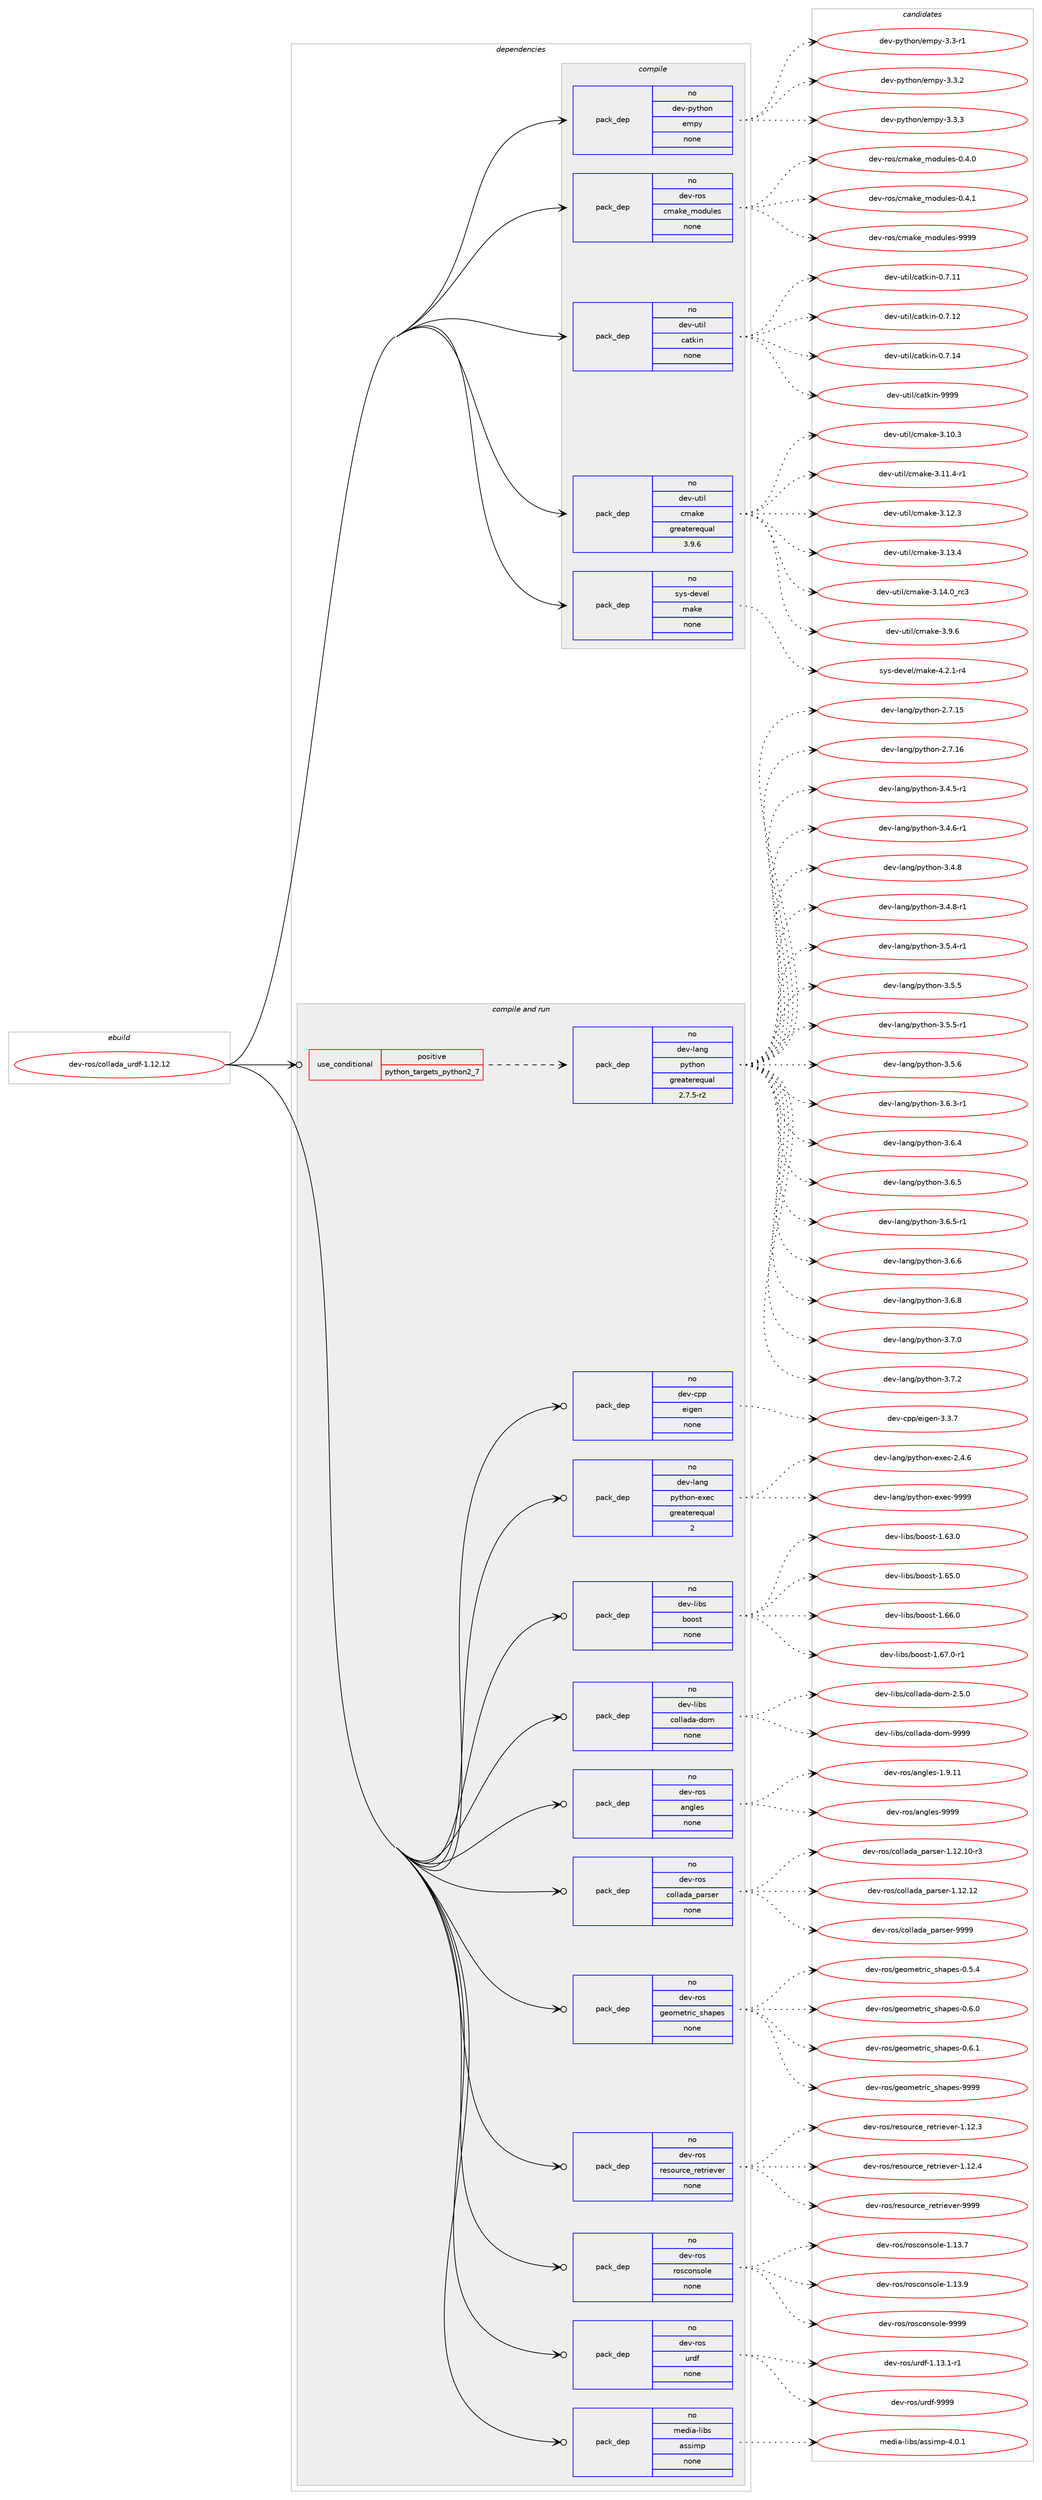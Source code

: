 digraph prolog {

# *************
# Graph options
# *************

newrank=true;
concentrate=true;
compound=true;
graph [rankdir=LR,fontname=Helvetica,fontsize=10,ranksep=1.5];#, ranksep=2.5, nodesep=0.2];
edge  [arrowhead=vee];
node  [fontname=Helvetica,fontsize=10];

# **********
# The ebuild
# **********

subgraph cluster_leftcol {
color=gray;
rank=same;
label=<<i>ebuild</i>>;
id [label="dev-ros/collada_urdf-1.12.12", color=red, width=4, href="../dev-ros/collada_urdf-1.12.12.svg"];
}

# ****************
# The dependencies
# ****************

subgraph cluster_midcol {
color=gray;
label=<<i>dependencies</i>>;
subgraph cluster_compile {
fillcolor="#eeeeee";
style=filled;
label=<<i>compile</i>>;
subgraph pack1041743 {
dependency1453205 [label=<<TABLE BORDER="0" CELLBORDER="1" CELLSPACING="0" CELLPADDING="4" WIDTH="220"><TR><TD ROWSPAN="6" CELLPADDING="30">pack_dep</TD></TR><TR><TD WIDTH="110">no</TD></TR><TR><TD>dev-python</TD></TR><TR><TD>empy</TD></TR><TR><TD>none</TD></TR><TR><TD></TD></TR></TABLE>>, shape=none, color=blue];
}
id:e -> dependency1453205:w [weight=20,style="solid",arrowhead="vee"];
subgraph pack1041744 {
dependency1453206 [label=<<TABLE BORDER="0" CELLBORDER="1" CELLSPACING="0" CELLPADDING="4" WIDTH="220"><TR><TD ROWSPAN="6" CELLPADDING="30">pack_dep</TD></TR><TR><TD WIDTH="110">no</TD></TR><TR><TD>dev-ros</TD></TR><TR><TD>cmake_modules</TD></TR><TR><TD>none</TD></TR><TR><TD></TD></TR></TABLE>>, shape=none, color=blue];
}
id:e -> dependency1453206:w [weight=20,style="solid",arrowhead="vee"];
subgraph pack1041745 {
dependency1453207 [label=<<TABLE BORDER="0" CELLBORDER="1" CELLSPACING="0" CELLPADDING="4" WIDTH="220"><TR><TD ROWSPAN="6" CELLPADDING="30">pack_dep</TD></TR><TR><TD WIDTH="110">no</TD></TR><TR><TD>dev-util</TD></TR><TR><TD>catkin</TD></TR><TR><TD>none</TD></TR><TR><TD></TD></TR></TABLE>>, shape=none, color=blue];
}
id:e -> dependency1453207:w [weight=20,style="solid",arrowhead="vee"];
subgraph pack1041746 {
dependency1453208 [label=<<TABLE BORDER="0" CELLBORDER="1" CELLSPACING="0" CELLPADDING="4" WIDTH="220"><TR><TD ROWSPAN="6" CELLPADDING="30">pack_dep</TD></TR><TR><TD WIDTH="110">no</TD></TR><TR><TD>dev-util</TD></TR><TR><TD>cmake</TD></TR><TR><TD>greaterequal</TD></TR><TR><TD>3.9.6</TD></TR></TABLE>>, shape=none, color=blue];
}
id:e -> dependency1453208:w [weight=20,style="solid",arrowhead="vee"];
subgraph pack1041747 {
dependency1453209 [label=<<TABLE BORDER="0" CELLBORDER="1" CELLSPACING="0" CELLPADDING="4" WIDTH="220"><TR><TD ROWSPAN="6" CELLPADDING="30">pack_dep</TD></TR><TR><TD WIDTH="110">no</TD></TR><TR><TD>sys-devel</TD></TR><TR><TD>make</TD></TR><TR><TD>none</TD></TR><TR><TD></TD></TR></TABLE>>, shape=none, color=blue];
}
id:e -> dependency1453209:w [weight=20,style="solid",arrowhead="vee"];
}
subgraph cluster_compileandrun {
fillcolor="#eeeeee";
style=filled;
label=<<i>compile and run</i>>;
subgraph cond388072 {
dependency1453210 [label=<<TABLE BORDER="0" CELLBORDER="1" CELLSPACING="0" CELLPADDING="4"><TR><TD ROWSPAN="3" CELLPADDING="10">use_conditional</TD></TR><TR><TD>positive</TD></TR><TR><TD>python_targets_python2_7</TD></TR></TABLE>>, shape=none, color=red];
subgraph pack1041748 {
dependency1453211 [label=<<TABLE BORDER="0" CELLBORDER="1" CELLSPACING="0" CELLPADDING="4" WIDTH="220"><TR><TD ROWSPAN="6" CELLPADDING="30">pack_dep</TD></TR><TR><TD WIDTH="110">no</TD></TR><TR><TD>dev-lang</TD></TR><TR><TD>python</TD></TR><TR><TD>greaterequal</TD></TR><TR><TD>2.7.5-r2</TD></TR></TABLE>>, shape=none, color=blue];
}
dependency1453210:e -> dependency1453211:w [weight=20,style="dashed",arrowhead="vee"];
}
id:e -> dependency1453210:w [weight=20,style="solid",arrowhead="odotvee"];
subgraph pack1041749 {
dependency1453212 [label=<<TABLE BORDER="0" CELLBORDER="1" CELLSPACING="0" CELLPADDING="4" WIDTH="220"><TR><TD ROWSPAN="6" CELLPADDING="30">pack_dep</TD></TR><TR><TD WIDTH="110">no</TD></TR><TR><TD>dev-cpp</TD></TR><TR><TD>eigen</TD></TR><TR><TD>none</TD></TR><TR><TD></TD></TR></TABLE>>, shape=none, color=blue];
}
id:e -> dependency1453212:w [weight=20,style="solid",arrowhead="odotvee"];
subgraph pack1041750 {
dependency1453213 [label=<<TABLE BORDER="0" CELLBORDER="1" CELLSPACING="0" CELLPADDING="4" WIDTH="220"><TR><TD ROWSPAN="6" CELLPADDING="30">pack_dep</TD></TR><TR><TD WIDTH="110">no</TD></TR><TR><TD>dev-lang</TD></TR><TR><TD>python-exec</TD></TR><TR><TD>greaterequal</TD></TR><TR><TD>2</TD></TR></TABLE>>, shape=none, color=blue];
}
id:e -> dependency1453213:w [weight=20,style="solid",arrowhead="odotvee"];
subgraph pack1041751 {
dependency1453214 [label=<<TABLE BORDER="0" CELLBORDER="1" CELLSPACING="0" CELLPADDING="4" WIDTH="220"><TR><TD ROWSPAN="6" CELLPADDING="30">pack_dep</TD></TR><TR><TD WIDTH="110">no</TD></TR><TR><TD>dev-libs</TD></TR><TR><TD>boost</TD></TR><TR><TD>none</TD></TR><TR><TD></TD></TR></TABLE>>, shape=none, color=blue];
}
id:e -> dependency1453214:w [weight=20,style="solid",arrowhead="odotvee"];
subgraph pack1041752 {
dependency1453215 [label=<<TABLE BORDER="0" CELLBORDER="1" CELLSPACING="0" CELLPADDING="4" WIDTH="220"><TR><TD ROWSPAN="6" CELLPADDING="30">pack_dep</TD></TR><TR><TD WIDTH="110">no</TD></TR><TR><TD>dev-libs</TD></TR><TR><TD>collada-dom</TD></TR><TR><TD>none</TD></TR><TR><TD></TD></TR></TABLE>>, shape=none, color=blue];
}
id:e -> dependency1453215:w [weight=20,style="solid",arrowhead="odotvee"];
subgraph pack1041753 {
dependency1453216 [label=<<TABLE BORDER="0" CELLBORDER="1" CELLSPACING="0" CELLPADDING="4" WIDTH="220"><TR><TD ROWSPAN="6" CELLPADDING="30">pack_dep</TD></TR><TR><TD WIDTH="110">no</TD></TR><TR><TD>dev-ros</TD></TR><TR><TD>angles</TD></TR><TR><TD>none</TD></TR><TR><TD></TD></TR></TABLE>>, shape=none, color=blue];
}
id:e -> dependency1453216:w [weight=20,style="solid",arrowhead="odotvee"];
subgraph pack1041754 {
dependency1453217 [label=<<TABLE BORDER="0" CELLBORDER="1" CELLSPACING="0" CELLPADDING="4" WIDTH="220"><TR><TD ROWSPAN="6" CELLPADDING="30">pack_dep</TD></TR><TR><TD WIDTH="110">no</TD></TR><TR><TD>dev-ros</TD></TR><TR><TD>collada_parser</TD></TR><TR><TD>none</TD></TR><TR><TD></TD></TR></TABLE>>, shape=none, color=blue];
}
id:e -> dependency1453217:w [weight=20,style="solid",arrowhead="odotvee"];
subgraph pack1041755 {
dependency1453218 [label=<<TABLE BORDER="0" CELLBORDER="1" CELLSPACING="0" CELLPADDING="4" WIDTH="220"><TR><TD ROWSPAN="6" CELLPADDING="30">pack_dep</TD></TR><TR><TD WIDTH="110">no</TD></TR><TR><TD>dev-ros</TD></TR><TR><TD>geometric_shapes</TD></TR><TR><TD>none</TD></TR><TR><TD></TD></TR></TABLE>>, shape=none, color=blue];
}
id:e -> dependency1453218:w [weight=20,style="solid",arrowhead="odotvee"];
subgraph pack1041756 {
dependency1453219 [label=<<TABLE BORDER="0" CELLBORDER="1" CELLSPACING="0" CELLPADDING="4" WIDTH="220"><TR><TD ROWSPAN="6" CELLPADDING="30">pack_dep</TD></TR><TR><TD WIDTH="110">no</TD></TR><TR><TD>dev-ros</TD></TR><TR><TD>resource_retriever</TD></TR><TR><TD>none</TD></TR><TR><TD></TD></TR></TABLE>>, shape=none, color=blue];
}
id:e -> dependency1453219:w [weight=20,style="solid",arrowhead="odotvee"];
subgraph pack1041757 {
dependency1453220 [label=<<TABLE BORDER="0" CELLBORDER="1" CELLSPACING="0" CELLPADDING="4" WIDTH="220"><TR><TD ROWSPAN="6" CELLPADDING="30">pack_dep</TD></TR><TR><TD WIDTH="110">no</TD></TR><TR><TD>dev-ros</TD></TR><TR><TD>rosconsole</TD></TR><TR><TD>none</TD></TR><TR><TD></TD></TR></TABLE>>, shape=none, color=blue];
}
id:e -> dependency1453220:w [weight=20,style="solid",arrowhead="odotvee"];
subgraph pack1041758 {
dependency1453221 [label=<<TABLE BORDER="0" CELLBORDER="1" CELLSPACING="0" CELLPADDING="4" WIDTH="220"><TR><TD ROWSPAN="6" CELLPADDING="30">pack_dep</TD></TR><TR><TD WIDTH="110">no</TD></TR><TR><TD>dev-ros</TD></TR><TR><TD>urdf</TD></TR><TR><TD>none</TD></TR><TR><TD></TD></TR></TABLE>>, shape=none, color=blue];
}
id:e -> dependency1453221:w [weight=20,style="solid",arrowhead="odotvee"];
subgraph pack1041759 {
dependency1453222 [label=<<TABLE BORDER="0" CELLBORDER="1" CELLSPACING="0" CELLPADDING="4" WIDTH="220"><TR><TD ROWSPAN="6" CELLPADDING="30">pack_dep</TD></TR><TR><TD WIDTH="110">no</TD></TR><TR><TD>media-libs</TD></TR><TR><TD>assimp</TD></TR><TR><TD>none</TD></TR><TR><TD></TD></TR></TABLE>>, shape=none, color=blue];
}
id:e -> dependency1453222:w [weight=20,style="solid",arrowhead="odotvee"];
}
subgraph cluster_run {
fillcolor="#eeeeee";
style=filled;
label=<<i>run</i>>;
}
}

# **************
# The candidates
# **************

subgraph cluster_choices {
rank=same;
color=gray;
label=<<i>candidates</i>>;

subgraph choice1041743 {
color=black;
nodesep=1;
choice1001011184511212111610411111047101109112121455146514511449 [label="dev-python/empy-3.3-r1", color=red, width=4,href="../dev-python/empy-3.3-r1.svg"];
choice1001011184511212111610411111047101109112121455146514650 [label="dev-python/empy-3.3.2", color=red, width=4,href="../dev-python/empy-3.3.2.svg"];
choice1001011184511212111610411111047101109112121455146514651 [label="dev-python/empy-3.3.3", color=red, width=4,href="../dev-python/empy-3.3.3.svg"];
dependency1453205:e -> choice1001011184511212111610411111047101109112121455146514511449:w [style=dotted,weight="100"];
dependency1453205:e -> choice1001011184511212111610411111047101109112121455146514650:w [style=dotted,weight="100"];
dependency1453205:e -> choice1001011184511212111610411111047101109112121455146514651:w [style=dotted,weight="100"];
}
subgraph choice1041744 {
color=black;
nodesep=1;
choice1001011184511411111547991099710710195109111100117108101115454846524648 [label="dev-ros/cmake_modules-0.4.0", color=red, width=4,href="../dev-ros/cmake_modules-0.4.0.svg"];
choice1001011184511411111547991099710710195109111100117108101115454846524649 [label="dev-ros/cmake_modules-0.4.1", color=red, width=4,href="../dev-ros/cmake_modules-0.4.1.svg"];
choice10010111845114111115479910997107101951091111001171081011154557575757 [label="dev-ros/cmake_modules-9999", color=red, width=4,href="../dev-ros/cmake_modules-9999.svg"];
dependency1453206:e -> choice1001011184511411111547991099710710195109111100117108101115454846524648:w [style=dotted,weight="100"];
dependency1453206:e -> choice1001011184511411111547991099710710195109111100117108101115454846524649:w [style=dotted,weight="100"];
dependency1453206:e -> choice10010111845114111115479910997107101951091111001171081011154557575757:w [style=dotted,weight="100"];
}
subgraph choice1041745 {
color=black;
nodesep=1;
choice1001011184511711610510847999711610710511045484655464949 [label="dev-util/catkin-0.7.11", color=red, width=4,href="../dev-util/catkin-0.7.11.svg"];
choice1001011184511711610510847999711610710511045484655464950 [label="dev-util/catkin-0.7.12", color=red, width=4,href="../dev-util/catkin-0.7.12.svg"];
choice1001011184511711610510847999711610710511045484655464952 [label="dev-util/catkin-0.7.14", color=red, width=4,href="../dev-util/catkin-0.7.14.svg"];
choice100101118451171161051084799971161071051104557575757 [label="dev-util/catkin-9999", color=red, width=4,href="../dev-util/catkin-9999.svg"];
dependency1453207:e -> choice1001011184511711610510847999711610710511045484655464949:w [style=dotted,weight="100"];
dependency1453207:e -> choice1001011184511711610510847999711610710511045484655464950:w [style=dotted,weight="100"];
dependency1453207:e -> choice1001011184511711610510847999711610710511045484655464952:w [style=dotted,weight="100"];
dependency1453207:e -> choice100101118451171161051084799971161071051104557575757:w [style=dotted,weight="100"];
}
subgraph choice1041746 {
color=black;
nodesep=1;
choice1001011184511711610510847991099710710145514649484651 [label="dev-util/cmake-3.10.3", color=red, width=4,href="../dev-util/cmake-3.10.3.svg"];
choice10010111845117116105108479910997107101455146494946524511449 [label="dev-util/cmake-3.11.4-r1", color=red, width=4,href="../dev-util/cmake-3.11.4-r1.svg"];
choice1001011184511711610510847991099710710145514649504651 [label="dev-util/cmake-3.12.3", color=red, width=4,href="../dev-util/cmake-3.12.3.svg"];
choice1001011184511711610510847991099710710145514649514652 [label="dev-util/cmake-3.13.4", color=red, width=4,href="../dev-util/cmake-3.13.4.svg"];
choice1001011184511711610510847991099710710145514649524648951149951 [label="dev-util/cmake-3.14.0_rc3", color=red, width=4,href="../dev-util/cmake-3.14.0_rc3.svg"];
choice10010111845117116105108479910997107101455146574654 [label="dev-util/cmake-3.9.6", color=red, width=4,href="../dev-util/cmake-3.9.6.svg"];
dependency1453208:e -> choice1001011184511711610510847991099710710145514649484651:w [style=dotted,weight="100"];
dependency1453208:e -> choice10010111845117116105108479910997107101455146494946524511449:w [style=dotted,weight="100"];
dependency1453208:e -> choice1001011184511711610510847991099710710145514649504651:w [style=dotted,weight="100"];
dependency1453208:e -> choice1001011184511711610510847991099710710145514649514652:w [style=dotted,weight="100"];
dependency1453208:e -> choice1001011184511711610510847991099710710145514649524648951149951:w [style=dotted,weight="100"];
dependency1453208:e -> choice10010111845117116105108479910997107101455146574654:w [style=dotted,weight="100"];
}
subgraph choice1041747 {
color=black;
nodesep=1;
choice1151211154510010111810110847109971071014552465046494511452 [label="sys-devel/make-4.2.1-r4", color=red, width=4,href="../sys-devel/make-4.2.1-r4.svg"];
dependency1453209:e -> choice1151211154510010111810110847109971071014552465046494511452:w [style=dotted,weight="100"];
}
subgraph choice1041748 {
color=black;
nodesep=1;
choice10010111845108971101034711212111610411111045504655464953 [label="dev-lang/python-2.7.15", color=red, width=4,href="../dev-lang/python-2.7.15.svg"];
choice10010111845108971101034711212111610411111045504655464954 [label="dev-lang/python-2.7.16", color=red, width=4,href="../dev-lang/python-2.7.16.svg"];
choice1001011184510897110103471121211161041111104551465246534511449 [label="dev-lang/python-3.4.5-r1", color=red, width=4,href="../dev-lang/python-3.4.5-r1.svg"];
choice1001011184510897110103471121211161041111104551465246544511449 [label="dev-lang/python-3.4.6-r1", color=red, width=4,href="../dev-lang/python-3.4.6-r1.svg"];
choice100101118451089711010347112121116104111110455146524656 [label="dev-lang/python-3.4.8", color=red, width=4,href="../dev-lang/python-3.4.8.svg"];
choice1001011184510897110103471121211161041111104551465246564511449 [label="dev-lang/python-3.4.8-r1", color=red, width=4,href="../dev-lang/python-3.4.8-r1.svg"];
choice1001011184510897110103471121211161041111104551465346524511449 [label="dev-lang/python-3.5.4-r1", color=red, width=4,href="../dev-lang/python-3.5.4-r1.svg"];
choice100101118451089711010347112121116104111110455146534653 [label="dev-lang/python-3.5.5", color=red, width=4,href="../dev-lang/python-3.5.5.svg"];
choice1001011184510897110103471121211161041111104551465346534511449 [label="dev-lang/python-3.5.5-r1", color=red, width=4,href="../dev-lang/python-3.5.5-r1.svg"];
choice100101118451089711010347112121116104111110455146534654 [label="dev-lang/python-3.5.6", color=red, width=4,href="../dev-lang/python-3.5.6.svg"];
choice1001011184510897110103471121211161041111104551465446514511449 [label="dev-lang/python-3.6.3-r1", color=red, width=4,href="../dev-lang/python-3.6.3-r1.svg"];
choice100101118451089711010347112121116104111110455146544652 [label="dev-lang/python-3.6.4", color=red, width=4,href="../dev-lang/python-3.6.4.svg"];
choice100101118451089711010347112121116104111110455146544653 [label="dev-lang/python-3.6.5", color=red, width=4,href="../dev-lang/python-3.6.5.svg"];
choice1001011184510897110103471121211161041111104551465446534511449 [label="dev-lang/python-3.6.5-r1", color=red, width=4,href="../dev-lang/python-3.6.5-r1.svg"];
choice100101118451089711010347112121116104111110455146544654 [label="dev-lang/python-3.6.6", color=red, width=4,href="../dev-lang/python-3.6.6.svg"];
choice100101118451089711010347112121116104111110455146544656 [label="dev-lang/python-3.6.8", color=red, width=4,href="../dev-lang/python-3.6.8.svg"];
choice100101118451089711010347112121116104111110455146554648 [label="dev-lang/python-3.7.0", color=red, width=4,href="../dev-lang/python-3.7.0.svg"];
choice100101118451089711010347112121116104111110455146554650 [label="dev-lang/python-3.7.2", color=red, width=4,href="../dev-lang/python-3.7.2.svg"];
dependency1453211:e -> choice10010111845108971101034711212111610411111045504655464953:w [style=dotted,weight="100"];
dependency1453211:e -> choice10010111845108971101034711212111610411111045504655464954:w [style=dotted,weight="100"];
dependency1453211:e -> choice1001011184510897110103471121211161041111104551465246534511449:w [style=dotted,weight="100"];
dependency1453211:e -> choice1001011184510897110103471121211161041111104551465246544511449:w [style=dotted,weight="100"];
dependency1453211:e -> choice100101118451089711010347112121116104111110455146524656:w [style=dotted,weight="100"];
dependency1453211:e -> choice1001011184510897110103471121211161041111104551465246564511449:w [style=dotted,weight="100"];
dependency1453211:e -> choice1001011184510897110103471121211161041111104551465346524511449:w [style=dotted,weight="100"];
dependency1453211:e -> choice100101118451089711010347112121116104111110455146534653:w [style=dotted,weight="100"];
dependency1453211:e -> choice1001011184510897110103471121211161041111104551465346534511449:w [style=dotted,weight="100"];
dependency1453211:e -> choice100101118451089711010347112121116104111110455146534654:w [style=dotted,weight="100"];
dependency1453211:e -> choice1001011184510897110103471121211161041111104551465446514511449:w [style=dotted,weight="100"];
dependency1453211:e -> choice100101118451089711010347112121116104111110455146544652:w [style=dotted,weight="100"];
dependency1453211:e -> choice100101118451089711010347112121116104111110455146544653:w [style=dotted,weight="100"];
dependency1453211:e -> choice1001011184510897110103471121211161041111104551465446534511449:w [style=dotted,weight="100"];
dependency1453211:e -> choice100101118451089711010347112121116104111110455146544654:w [style=dotted,weight="100"];
dependency1453211:e -> choice100101118451089711010347112121116104111110455146544656:w [style=dotted,weight="100"];
dependency1453211:e -> choice100101118451089711010347112121116104111110455146554648:w [style=dotted,weight="100"];
dependency1453211:e -> choice100101118451089711010347112121116104111110455146554650:w [style=dotted,weight="100"];
}
subgraph choice1041749 {
color=black;
nodesep=1;
choice100101118459911211247101105103101110455146514655 [label="dev-cpp/eigen-3.3.7", color=red, width=4,href="../dev-cpp/eigen-3.3.7.svg"];
dependency1453212:e -> choice100101118459911211247101105103101110455146514655:w [style=dotted,weight="100"];
}
subgraph choice1041750 {
color=black;
nodesep=1;
choice1001011184510897110103471121211161041111104510112010199455046524654 [label="dev-lang/python-exec-2.4.6", color=red, width=4,href="../dev-lang/python-exec-2.4.6.svg"];
choice10010111845108971101034711212111610411111045101120101994557575757 [label="dev-lang/python-exec-9999", color=red, width=4,href="../dev-lang/python-exec-9999.svg"];
dependency1453213:e -> choice1001011184510897110103471121211161041111104510112010199455046524654:w [style=dotted,weight="100"];
dependency1453213:e -> choice10010111845108971101034711212111610411111045101120101994557575757:w [style=dotted,weight="100"];
}
subgraph choice1041751 {
color=black;
nodesep=1;
choice1001011184510810598115479811111111511645494654514648 [label="dev-libs/boost-1.63.0", color=red, width=4,href="../dev-libs/boost-1.63.0.svg"];
choice1001011184510810598115479811111111511645494654534648 [label="dev-libs/boost-1.65.0", color=red, width=4,href="../dev-libs/boost-1.65.0.svg"];
choice1001011184510810598115479811111111511645494654544648 [label="dev-libs/boost-1.66.0", color=red, width=4,href="../dev-libs/boost-1.66.0.svg"];
choice10010111845108105981154798111111115116454946545546484511449 [label="dev-libs/boost-1.67.0-r1", color=red, width=4,href="../dev-libs/boost-1.67.0-r1.svg"];
dependency1453214:e -> choice1001011184510810598115479811111111511645494654514648:w [style=dotted,weight="100"];
dependency1453214:e -> choice1001011184510810598115479811111111511645494654534648:w [style=dotted,weight="100"];
dependency1453214:e -> choice1001011184510810598115479811111111511645494654544648:w [style=dotted,weight="100"];
dependency1453214:e -> choice10010111845108105981154798111111115116454946545546484511449:w [style=dotted,weight="100"];
}
subgraph choice1041752 {
color=black;
nodesep=1;
choice10010111845108105981154799111108108971009745100111109455046534648 [label="dev-libs/collada-dom-2.5.0", color=red, width=4,href="../dev-libs/collada-dom-2.5.0.svg"];
choice100101118451081059811547991111081089710097451001111094557575757 [label="dev-libs/collada-dom-9999", color=red, width=4,href="../dev-libs/collada-dom-9999.svg"];
dependency1453215:e -> choice10010111845108105981154799111108108971009745100111109455046534648:w [style=dotted,weight="100"];
dependency1453215:e -> choice100101118451081059811547991111081089710097451001111094557575757:w [style=dotted,weight="100"];
}
subgraph choice1041753 {
color=black;
nodesep=1;
choice10010111845114111115479711010310810111545494657464949 [label="dev-ros/angles-1.9.11", color=red, width=4,href="../dev-ros/angles-1.9.11.svg"];
choice1001011184511411111547971101031081011154557575757 [label="dev-ros/angles-9999", color=red, width=4,href="../dev-ros/angles-9999.svg"];
dependency1453216:e -> choice10010111845114111115479711010310810111545494657464949:w [style=dotted,weight="100"];
dependency1453216:e -> choice1001011184511411111547971101031081011154557575757:w [style=dotted,weight="100"];
}
subgraph choice1041754 {
color=black;
nodesep=1;
choice1001011184511411111547991111081089710097951129711411510111445494649504649484511451 [label="dev-ros/collada_parser-1.12.10-r3", color=red, width=4,href="../dev-ros/collada_parser-1.12.10-r3.svg"];
choice100101118451141111154799111108108971009795112971141151011144549464950464950 [label="dev-ros/collada_parser-1.12.12", color=red, width=4,href="../dev-ros/collada_parser-1.12.12.svg"];
choice100101118451141111154799111108108971009795112971141151011144557575757 [label="dev-ros/collada_parser-9999", color=red, width=4,href="../dev-ros/collada_parser-9999.svg"];
dependency1453217:e -> choice1001011184511411111547991111081089710097951129711411510111445494649504649484511451:w [style=dotted,weight="100"];
dependency1453217:e -> choice100101118451141111154799111108108971009795112971141151011144549464950464950:w [style=dotted,weight="100"];
dependency1453217:e -> choice100101118451141111154799111108108971009795112971141151011144557575757:w [style=dotted,weight="100"];
}
subgraph choice1041755 {
color=black;
nodesep=1;
choice1001011184511411111547103101111109101116114105999511510497112101115454846534652 [label="dev-ros/geometric_shapes-0.5.4", color=red, width=4,href="../dev-ros/geometric_shapes-0.5.4.svg"];
choice1001011184511411111547103101111109101116114105999511510497112101115454846544648 [label="dev-ros/geometric_shapes-0.6.0", color=red, width=4,href="../dev-ros/geometric_shapes-0.6.0.svg"];
choice1001011184511411111547103101111109101116114105999511510497112101115454846544649 [label="dev-ros/geometric_shapes-0.6.1", color=red, width=4,href="../dev-ros/geometric_shapes-0.6.1.svg"];
choice10010111845114111115471031011111091011161141059995115104971121011154557575757 [label="dev-ros/geometric_shapes-9999", color=red, width=4,href="../dev-ros/geometric_shapes-9999.svg"];
dependency1453218:e -> choice1001011184511411111547103101111109101116114105999511510497112101115454846534652:w [style=dotted,weight="100"];
dependency1453218:e -> choice1001011184511411111547103101111109101116114105999511510497112101115454846544648:w [style=dotted,weight="100"];
dependency1453218:e -> choice1001011184511411111547103101111109101116114105999511510497112101115454846544649:w [style=dotted,weight="100"];
dependency1453218:e -> choice10010111845114111115471031011111091011161141059995115104971121011154557575757:w [style=dotted,weight="100"];
}
subgraph choice1041756 {
color=black;
nodesep=1;
choice1001011184511411111547114101115111117114991019511410111611410510111810111445494649504651 [label="dev-ros/resource_retriever-1.12.3", color=red, width=4,href="../dev-ros/resource_retriever-1.12.3.svg"];
choice1001011184511411111547114101115111117114991019511410111611410510111810111445494649504652 [label="dev-ros/resource_retriever-1.12.4", color=red, width=4,href="../dev-ros/resource_retriever-1.12.4.svg"];
choice100101118451141111154711410111511111711499101951141011161141051011181011144557575757 [label="dev-ros/resource_retriever-9999", color=red, width=4,href="../dev-ros/resource_retriever-9999.svg"];
dependency1453219:e -> choice1001011184511411111547114101115111117114991019511410111611410510111810111445494649504651:w [style=dotted,weight="100"];
dependency1453219:e -> choice1001011184511411111547114101115111117114991019511410111611410510111810111445494649504652:w [style=dotted,weight="100"];
dependency1453219:e -> choice100101118451141111154711410111511111711499101951141011161141051011181011144557575757:w [style=dotted,weight="100"];
}
subgraph choice1041757 {
color=black;
nodesep=1;
choice10010111845114111115471141111159911111011511110810145494649514655 [label="dev-ros/rosconsole-1.13.7", color=red, width=4,href="../dev-ros/rosconsole-1.13.7.svg"];
choice10010111845114111115471141111159911111011511110810145494649514657 [label="dev-ros/rosconsole-1.13.9", color=red, width=4,href="../dev-ros/rosconsole-1.13.9.svg"];
choice1001011184511411111547114111115991111101151111081014557575757 [label="dev-ros/rosconsole-9999", color=red, width=4,href="../dev-ros/rosconsole-9999.svg"];
dependency1453220:e -> choice10010111845114111115471141111159911111011511110810145494649514655:w [style=dotted,weight="100"];
dependency1453220:e -> choice10010111845114111115471141111159911111011511110810145494649514657:w [style=dotted,weight="100"];
dependency1453220:e -> choice1001011184511411111547114111115991111101151111081014557575757:w [style=dotted,weight="100"];
}
subgraph choice1041758 {
color=black;
nodesep=1;
choice1001011184511411111547117114100102454946495146494511449 [label="dev-ros/urdf-1.13.1-r1", color=red, width=4,href="../dev-ros/urdf-1.13.1-r1.svg"];
choice10010111845114111115471171141001024557575757 [label="dev-ros/urdf-9999", color=red, width=4,href="../dev-ros/urdf-9999.svg"];
dependency1453221:e -> choice1001011184511411111547117114100102454946495146494511449:w [style=dotted,weight="100"];
dependency1453221:e -> choice10010111845114111115471171141001024557575757:w [style=dotted,weight="100"];
}
subgraph choice1041759 {
color=black;
nodesep=1;
choice1091011001059745108105981154797115115105109112455246484649 [label="media-libs/assimp-4.0.1", color=red, width=4,href="../media-libs/assimp-4.0.1.svg"];
dependency1453222:e -> choice1091011001059745108105981154797115115105109112455246484649:w [style=dotted,weight="100"];
}
}

}
